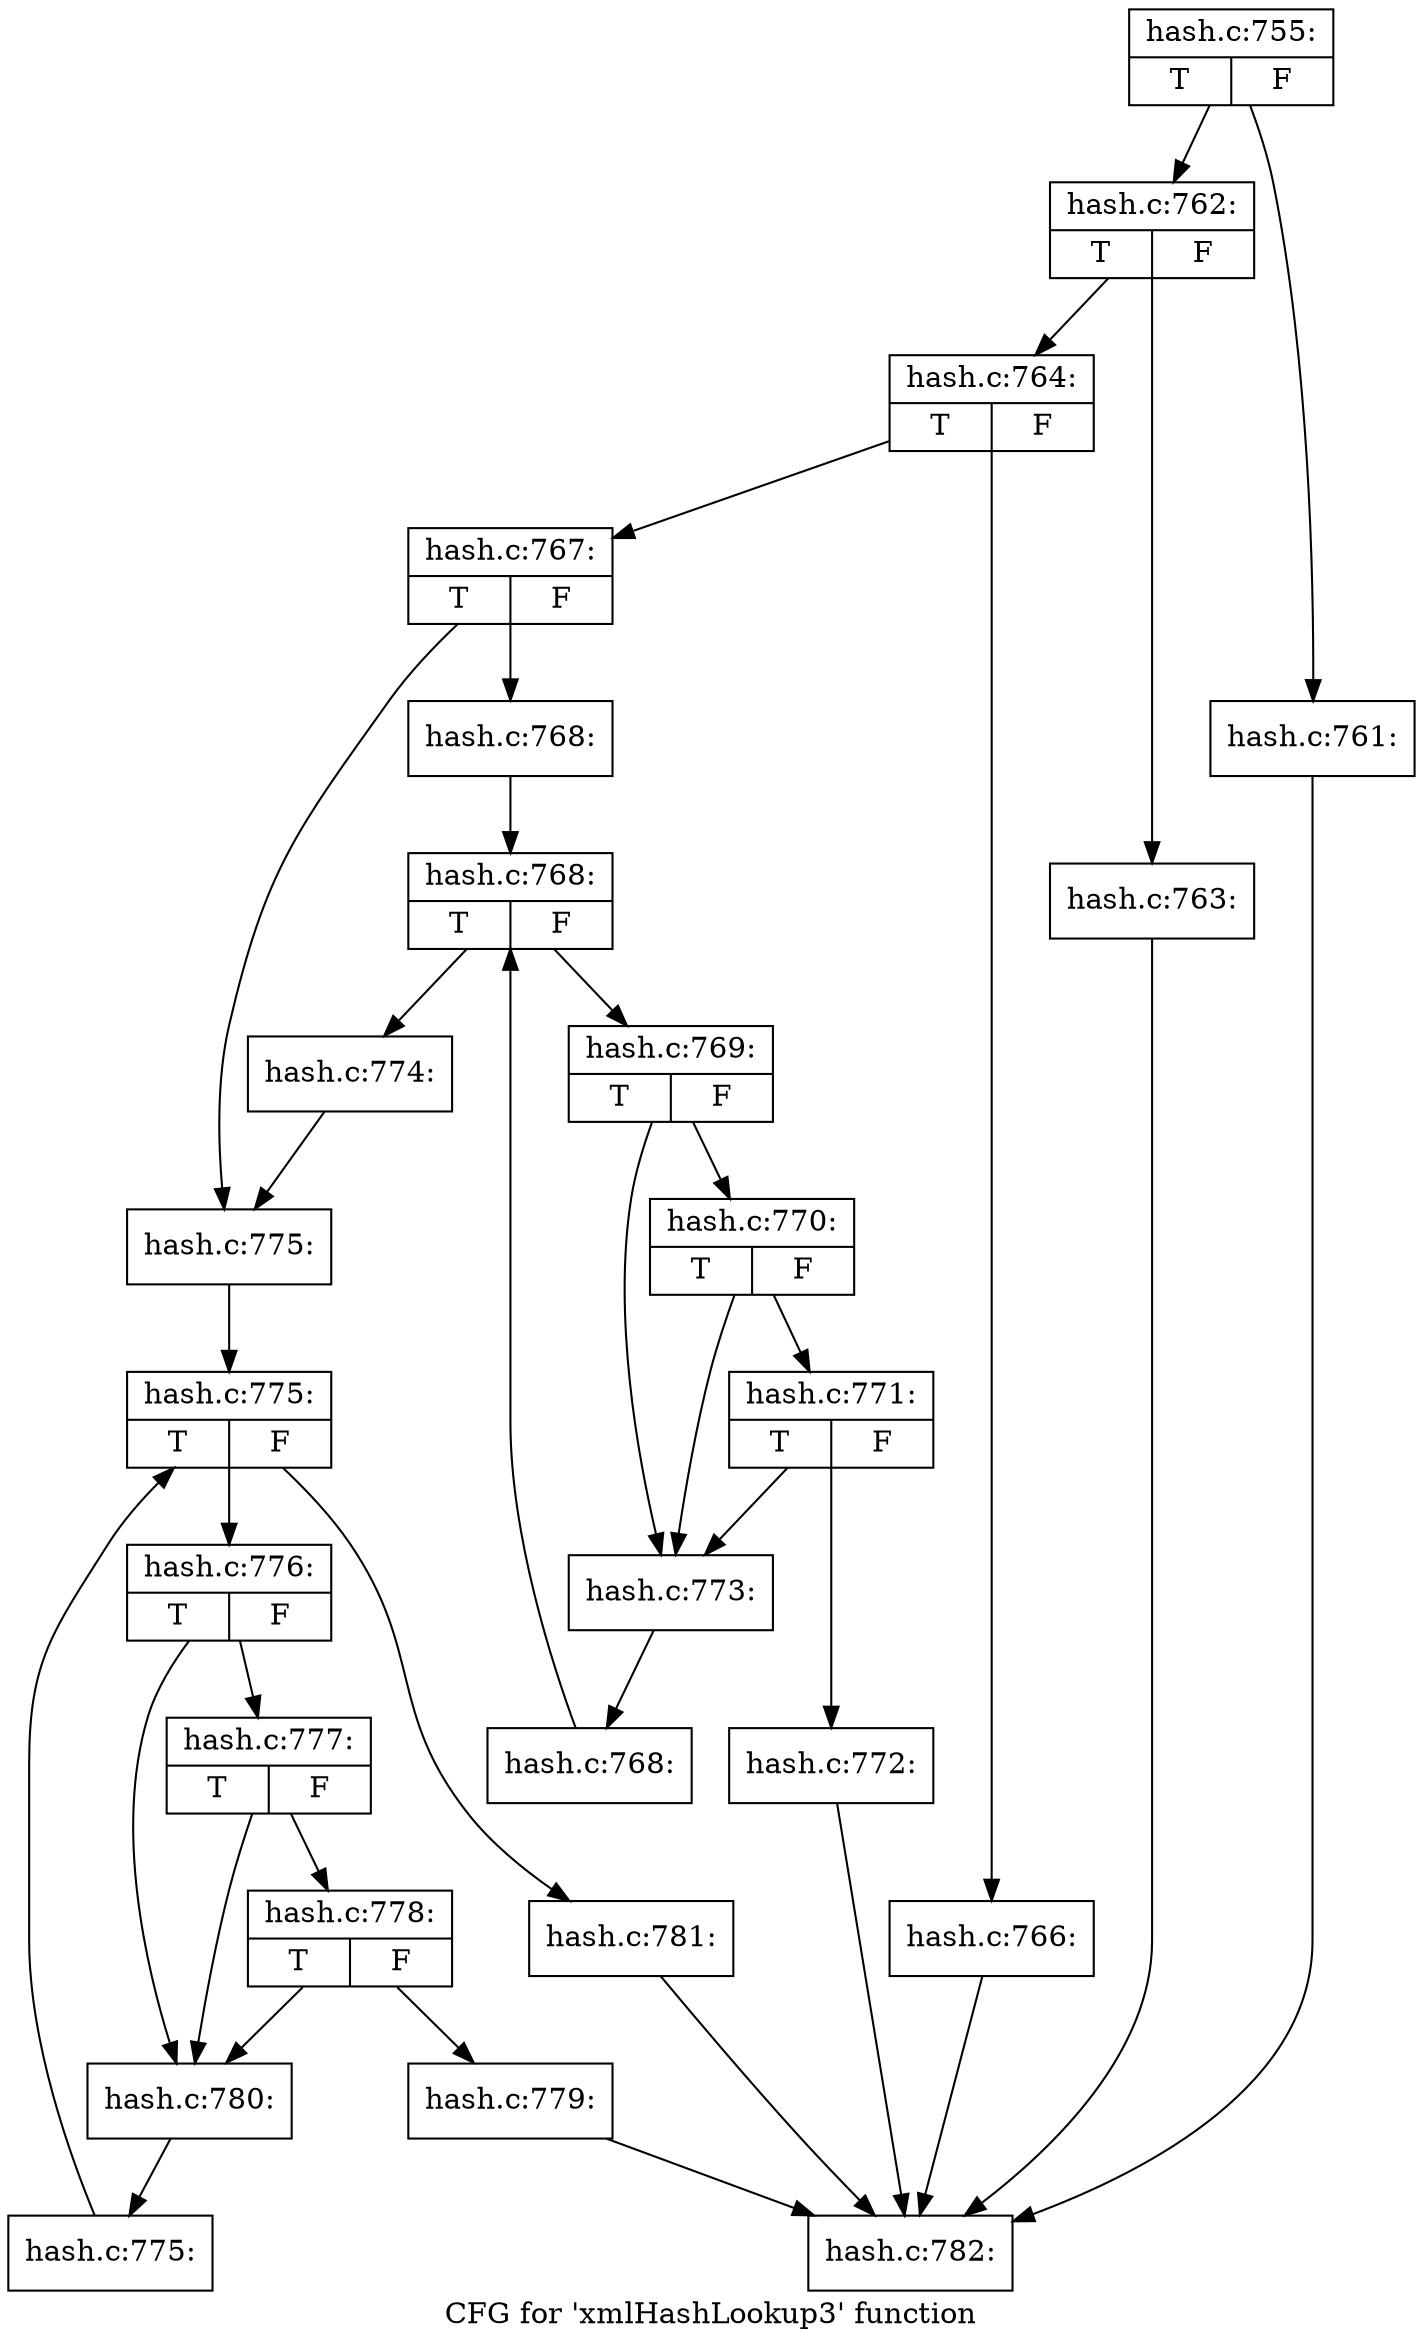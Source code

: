 digraph "CFG for 'xmlHashLookup3' function" {
	label="CFG for 'xmlHashLookup3' function";

	Node0x3d306e0 [shape=record,label="{hash.c:755:|{<s0>T|<s1>F}}"];
	Node0x3d306e0 -> Node0x3d38d50;
	Node0x3d306e0 -> Node0x3d38da0;
	Node0x3d38d50 [shape=record,label="{hash.c:761:}"];
	Node0x3d38d50 -> Node0x3d5f680;
	Node0x3d38da0 [shape=record,label="{hash.c:762:|{<s0>T|<s1>F}}"];
	Node0x3d38da0 -> Node0x3d612c0;
	Node0x3d38da0 -> Node0x3d61310;
	Node0x3d612c0 [shape=record,label="{hash.c:763:}"];
	Node0x3d612c0 -> Node0x3d5f680;
	Node0x3d61310 [shape=record,label="{hash.c:764:|{<s0>T|<s1>F}}"];
	Node0x3d61310 -> Node0x3d61bc0;
	Node0x3d61310 -> Node0x3d61c10;
	Node0x3d61bc0 [shape=record,label="{hash.c:766:}"];
	Node0x3d61bc0 -> Node0x3d5f680;
	Node0x3d61c10 [shape=record,label="{hash.c:767:|{<s0>T|<s1>F}}"];
	Node0x3d61c10 -> Node0x3d62420;
	Node0x3d61c10 -> Node0x3d62470;
	Node0x3d62420 [shape=record,label="{hash.c:768:}"];
	Node0x3d62420 -> Node0x3d62ce0;
	Node0x3d62ce0 [shape=record,label="{hash.c:768:|{<s0>T|<s1>F}}"];
	Node0x3d62ce0 -> Node0x3d62fc0;
	Node0x3d62ce0 -> Node0x3d62830;
	Node0x3d62fc0 [shape=record,label="{hash.c:769:|{<s0>T|<s1>F}}"];
	Node0x3d62fc0 -> Node0x3d63420;
	Node0x3d62fc0 -> Node0x3d63350;
	Node0x3d63420 [shape=record,label="{hash.c:770:|{<s0>T|<s1>F}}"];
	Node0x3d63420 -> Node0x3d633a0;
	Node0x3d63420 -> Node0x3d63350;
	Node0x3d633a0 [shape=record,label="{hash.c:771:|{<s0>T|<s1>F}}"];
	Node0x3d633a0 -> Node0x3d63300;
	Node0x3d633a0 -> Node0x3d63350;
	Node0x3d63300 [shape=record,label="{hash.c:772:}"];
	Node0x3d63300 -> Node0x3d5f680;
	Node0x3d63350 [shape=record,label="{hash.c:773:}"];
	Node0x3d63350 -> Node0x3d62f30;
	Node0x3d62f30 [shape=record,label="{hash.c:768:}"];
	Node0x3d62f30 -> Node0x3d62ce0;
	Node0x3d62830 [shape=record,label="{hash.c:774:}"];
	Node0x3d62830 -> Node0x3d62470;
	Node0x3d62470 [shape=record,label="{hash.c:775:}"];
	Node0x3d62470 -> Node0x3d64b90;
	Node0x3d64b90 [shape=record,label="{hash.c:775:|{<s0>T|<s1>F}}"];
	Node0x3d64b90 -> Node0x3d64e70;
	Node0x3d64b90 -> Node0x3d646e0;
	Node0x3d64e70 [shape=record,label="{hash.c:776:|{<s0>T|<s1>F}}"];
	Node0x3d64e70 -> Node0x3d652d0;
	Node0x3d64e70 -> Node0x3d65200;
	Node0x3d652d0 [shape=record,label="{hash.c:777:|{<s0>T|<s1>F}}"];
	Node0x3d652d0 -> Node0x3d65250;
	Node0x3d652d0 -> Node0x3d65200;
	Node0x3d65250 [shape=record,label="{hash.c:778:|{<s0>T|<s1>F}}"];
	Node0x3d65250 -> Node0x3d651b0;
	Node0x3d65250 -> Node0x3d65200;
	Node0x3d651b0 [shape=record,label="{hash.c:779:}"];
	Node0x3d651b0 -> Node0x3d5f680;
	Node0x3d65200 [shape=record,label="{hash.c:780:}"];
	Node0x3d65200 -> Node0x3d64de0;
	Node0x3d64de0 [shape=record,label="{hash.c:775:}"];
	Node0x3d64de0 -> Node0x3d64b90;
	Node0x3d646e0 [shape=record,label="{hash.c:781:}"];
	Node0x3d646e0 -> Node0x3d5f680;
	Node0x3d5f680 [shape=record,label="{hash.c:782:}"];
}
